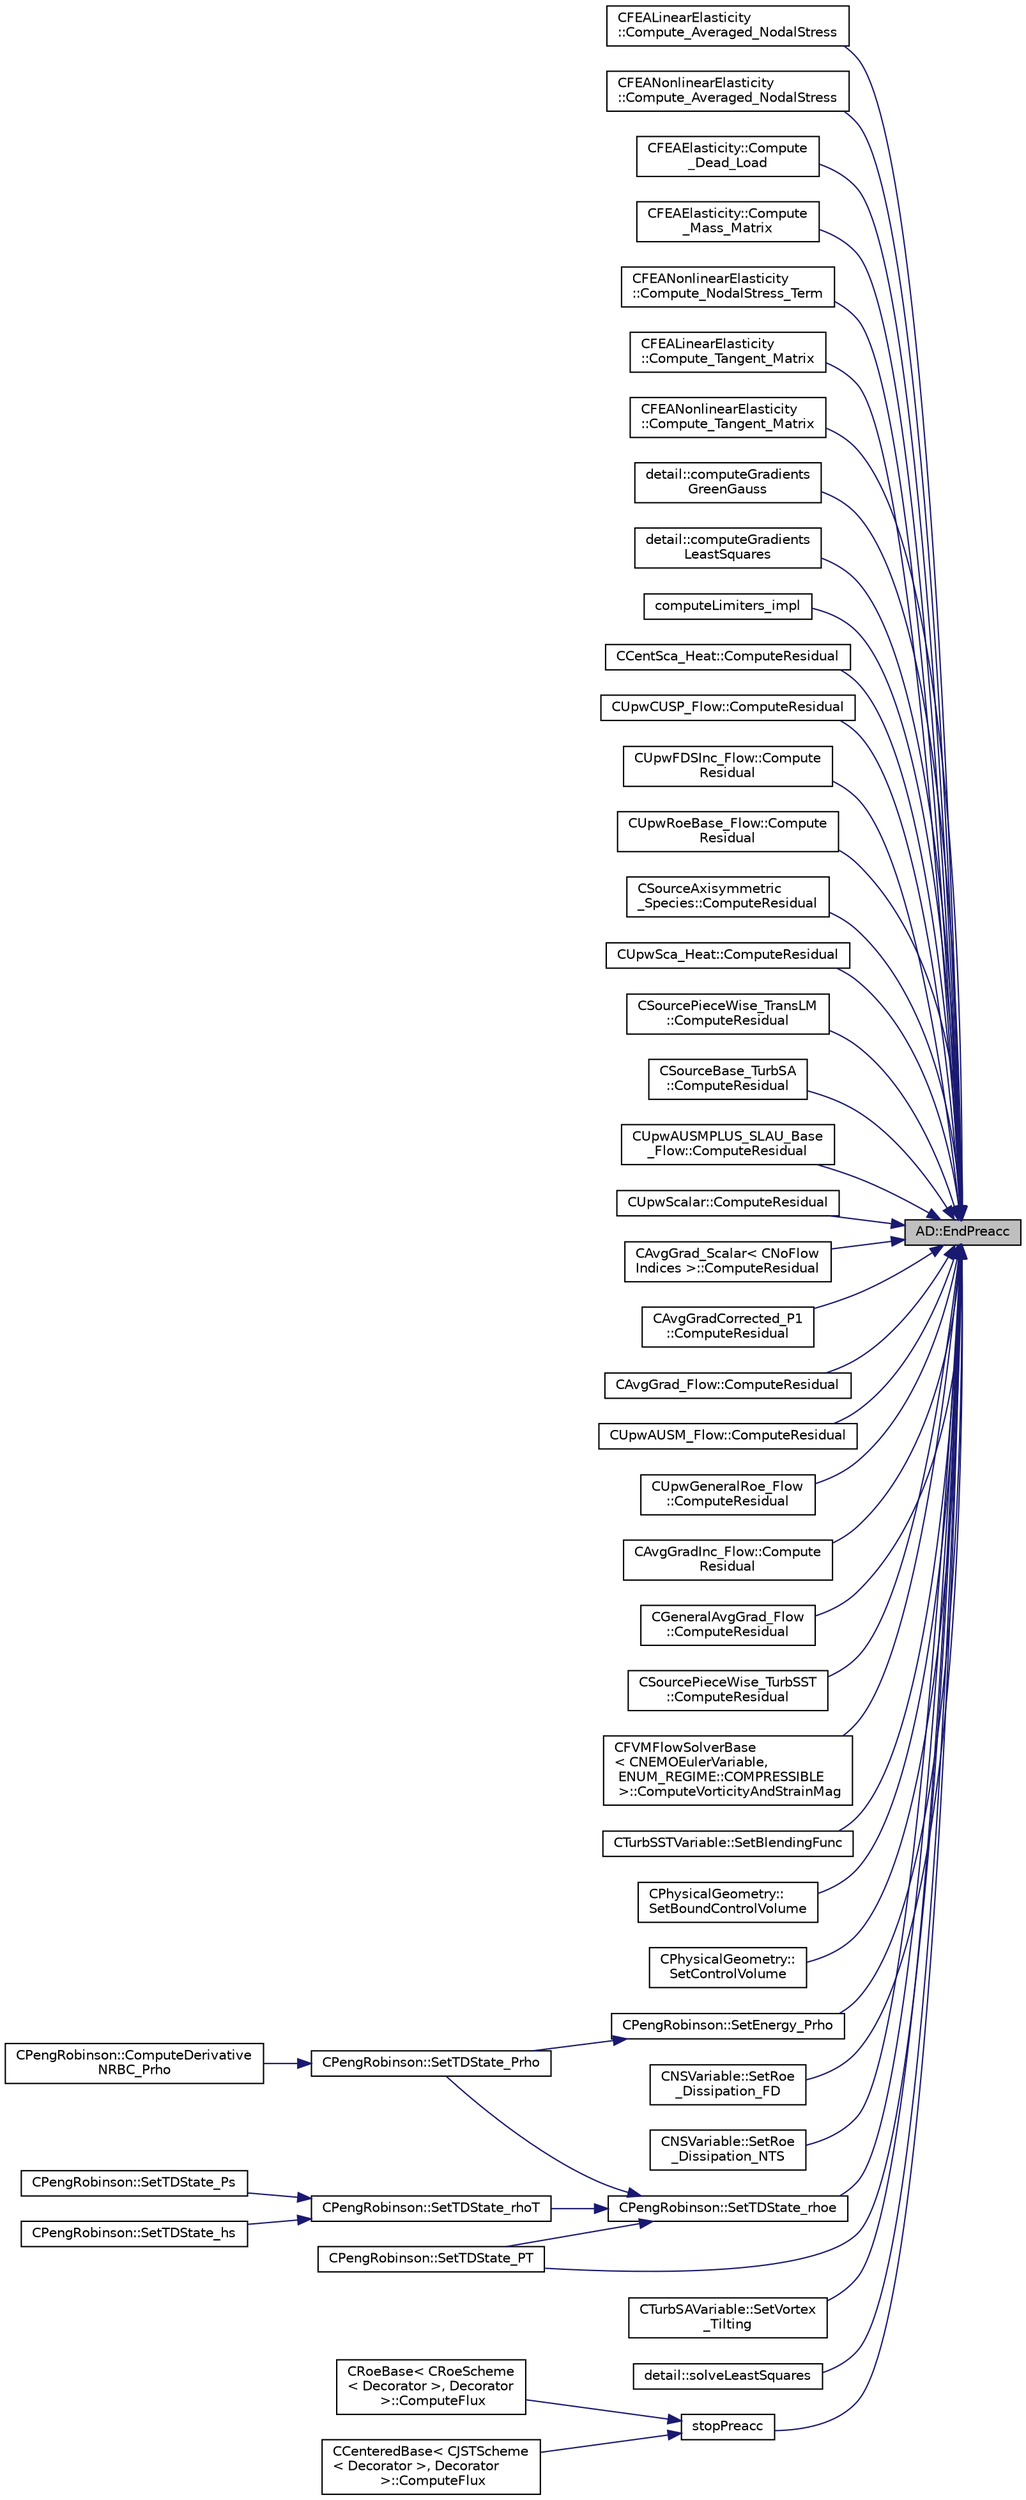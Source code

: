 digraph "AD::EndPreacc"
{
 // LATEX_PDF_SIZE
  edge [fontname="Helvetica",fontsize="10",labelfontname="Helvetica",labelfontsize="10"];
  node [fontname="Helvetica",fontsize="10",shape=record];
  rankdir="RL";
  Node1 [label="AD::EndPreacc",height=0.2,width=0.4,color="black", fillcolor="grey75", style="filled", fontcolor="black",tooltip="Ends a preaccumulation section and computes the local Jacobi matrix of a code section using the varia..."];
  Node1 -> Node2 [dir="back",color="midnightblue",fontsize="10",style="solid",fontname="Helvetica"];
  Node2 [label="CFEALinearElasticity\l::Compute_Averaged_NodalStress",height=0.2,width=0.4,color="black", fillcolor="white", style="filled",URL="$classCFEALinearElasticity.html#a288e8d51aa0dbb19df8abbbbcdbac73d",tooltip="Compute averaged nodal stresses (for post processing)."];
  Node1 -> Node3 [dir="back",color="midnightblue",fontsize="10",style="solid",fontname="Helvetica"];
  Node3 [label="CFEANonlinearElasticity\l::Compute_Averaged_NodalStress",height=0.2,width=0.4,color="black", fillcolor="white", style="filled",URL="$classCFEANonlinearElasticity.html#a5e58a54abd621567a59edb8cf8e1840a",tooltip="Compute averaged nodal stresses (for post processing)."];
  Node1 -> Node4 [dir="back",color="midnightblue",fontsize="10",style="solid",fontname="Helvetica"];
  Node4 [label="CFEAElasticity::Compute\l_Dead_Load",height=0.2,width=0.4,color="black", fillcolor="white", style="filled",URL="$classCFEAElasticity.html#a31ab10608a0f2b45808ee5635f0ec7d5",tooltip="Compute the nodal gravity loads for an element."];
  Node1 -> Node5 [dir="back",color="midnightblue",fontsize="10",style="solid",fontname="Helvetica"];
  Node5 [label="CFEAElasticity::Compute\l_Mass_Matrix",height=0.2,width=0.4,color="black", fillcolor="white", style="filled",URL="$classCFEAElasticity.html#aa915d6053f8f7ea785ce4a44033b3c18",tooltip="Build the mass matrix of an element."];
  Node1 -> Node6 [dir="back",color="midnightblue",fontsize="10",style="solid",fontname="Helvetica"];
  Node6 [label="CFEANonlinearElasticity\l::Compute_NodalStress_Term",height=0.2,width=0.4,color="black", fillcolor="white", style="filled",URL="$classCFEANonlinearElasticity.html#a898db96454279eeab05c6f91408e233c",tooltip="Compute the nodal stress terms for an element."];
  Node1 -> Node7 [dir="back",color="midnightblue",fontsize="10",style="solid",fontname="Helvetica"];
  Node7 [label="CFEALinearElasticity\l::Compute_Tangent_Matrix",height=0.2,width=0.4,color="black", fillcolor="white", style="filled",URL="$classCFEALinearElasticity.html#a294b57499c97b1aeeb60330818f99ca4",tooltip="Build the tangent stiffness matrix of an element."];
  Node1 -> Node8 [dir="back",color="midnightblue",fontsize="10",style="solid",fontname="Helvetica"];
  Node8 [label="CFEANonlinearElasticity\l::Compute_Tangent_Matrix",height=0.2,width=0.4,color="black", fillcolor="white", style="filled",URL="$classCFEANonlinearElasticity.html#a030a902bbc782bab5bcad7479cae99bf",tooltip="Build the tangent stiffness matrix of an element."];
  Node1 -> Node9 [dir="back",color="midnightblue",fontsize="10",style="solid",fontname="Helvetica"];
  Node9 [label="detail::computeGradients\lGreenGauss",height=0.2,width=0.4,color="black", fillcolor="white", style="filled",URL="$group__FvmAlgos.html#ga031dfb21c1777c986ae93d716ec4568b",tooltip="Compute the gradient of a field using the Green-Gauss theorem."];
  Node1 -> Node10 [dir="back",color="midnightblue",fontsize="10",style="solid",fontname="Helvetica"];
  Node10 [label="detail::computeGradients\lLeastSquares",height=0.2,width=0.4,color="black", fillcolor="white", style="filled",URL="$group__FvmAlgos.html#ga186a32bf8b211a50432fe55a6a608c21",tooltip="Compute the gradient of a field using inverse-distance-weighted or unweighted Least-Squares approxima..."];
  Node1 -> Node11 [dir="back",color="midnightblue",fontsize="10",style="solid",fontname="Helvetica"];
  Node11 [label="computeLimiters_impl",height=0.2,width=0.4,color="black", fillcolor="white", style="filled",URL="$group__FvmAlgos.html#ga4639562695f9dc19f098e6d00fcacde1",tooltip="Generic limiter computation for methods based on one limiter value per point (as opposed to one per e..."];
  Node1 -> Node12 [dir="back",color="midnightblue",fontsize="10",style="solid",fontname="Helvetica"];
  Node12 [label="CCentSca_Heat::ComputeResidual",height=0.2,width=0.4,color="black", fillcolor="white", style="filled",URL="$classCCentSca__Heat.html#a42a8f4ee0a3d6b716a66bdd2c604b23a",tooltip="Compute the flow residual using a JST method."];
  Node1 -> Node13 [dir="back",color="midnightblue",fontsize="10",style="solid",fontname="Helvetica"];
  Node13 [label="CUpwCUSP_Flow::ComputeResidual",height=0.2,width=0.4,color="black", fillcolor="white", style="filled",URL="$classCUpwCUSP__Flow.html#a96394dda58bdba5ea3406230d5b924e5",tooltip="Compute the flow residual using a JST method."];
  Node1 -> Node14 [dir="back",color="midnightblue",fontsize="10",style="solid",fontname="Helvetica"];
  Node14 [label="CUpwFDSInc_Flow::Compute\lResidual",height=0.2,width=0.4,color="black", fillcolor="white", style="filled",URL="$classCUpwFDSInc__Flow.html#a8a4008e3d32194e82e74e3607af0deea",tooltip="Compute the upwind flux between two nodes i and j."];
  Node1 -> Node15 [dir="back",color="midnightblue",fontsize="10",style="solid",fontname="Helvetica"];
  Node15 [label="CUpwRoeBase_Flow::Compute\lResidual",height=0.2,width=0.4,color="black", fillcolor="white", style="filled",URL="$classCUpwRoeBase__Flow.html#ae828f7505381432012daa1618ff9f030",tooltip="Compute the flux from node i to node j, part common to most Roe schemes."];
  Node1 -> Node16 [dir="back",color="midnightblue",fontsize="10",style="solid",fontname="Helvetica"];
  Node16 [label="CSourceAxisymmetric\l_Species::ComputeResidual",height=0.2,width=0.4,color="black", fillcolor="white", style="filled",URL="$classCSourceAxisymmetric__Species.html#ad959c3b5e60f5fd9a233a098c91322b5",tooltip="Residual of the axisymmetric source term."];
  Node1 -> Node17 [dir="back",color="midnightblue",fontsize="10",style="solid",fontname="Helvetica"];
  Node17 [label="CUpwSca_Heat::ComputeResidual",height=0.2,width=0.4,color="black", fillcolor="white", style="filled",URL="$classCUpwSca__Heat.html#ad49adf9bdbb8a6bf1d42109f63a29522",tooltip="Compute the scalar upwind flux between two nodes i and j."];
  Node1 -> Node18 [dir="back",color="midnightblue",fontsize="10",style="solid",fontname="Helvetica"];
  Node18 [label="CSourcePieceWise_TransLM\l::ComputeResidual",height=0.2,width=0.4,color="black", fillcolor="white", style="filled",URL="$classCSourcePieceWise__TransLM.html#a4d02bd499be33be05c82bd84d466caac",tooltip="Residual for source term integration."];
  Node1 -> Node19 [dir="back",color="midnightblue",fontsize="10",style="solid",fontname="Helvetica"];
  Node19 [label="CSourceBase_TurbSA\l::ComputeResidual",height=0.2,width=0.4,color="black", fillcolor="white", style="filled",URL="$classCSourceBase__TurbSA.html#a98179f7fb85368f815c070b96774b6de",tooltip="Residual for source term integration."];
  Node1 -> Node20 [dir="back",color="midnightblue",fontsize="10",style="solid",fontname="Helvetica"];
  Node20 [label="CUpwAUSMPLUS_SLAU_Base\l_Flow::ComputeResidual",height=0.2,width=0.4,color="black", fillcolor="white", style="filled",URL="$classCUpwAUSMPLUS__SLAU__Base__Flow.html#a70d144bce6b01b7d0df01a03ac77e500",tooltip="Compute the AUSM+ and SLAU family of schemes."];
  Node1 -> Node21 [dir="back",color="midnightblue",fontsize="10",style="solid",fontname="Helvetica"];
  Node21 [label="CUpwScalar::ComputeResidual",height=0.2,width=0.4,color="black", fillcolor="white", style="filled",URL="$classCUpwScalar.html#af30d3fd2b982ed558923432dfc896ad3",tooltip="Compute the scalar upwind flux between two nodes i and j."];
  Node1 -> Node22 [dir="back",color="midnightblue",fontsize="10",style="solid",fontname="Helvetica"];
  Node22 [label="CAvgGrad_Scalar\< CNoFlow\lIndices \>::ComputeResidual",height=0.2,width=0.4,color="black", fillcolor="white", style="filled",URL="$classCAvgGrad__Scalar.html#a04be01597eab746241e04edf5c00ed0e",tooltip="Compute the viscous residual using an average of gradients without correction."];
  Node1 -> Node23 [dir="back",color="midnightblue",fontsize="10",style="solid",fontname="Helvetica"];
  Node23 [label="CAvgGradCorrected_P1\l::ComputeResidual",height=0.2,width=0.4,color="black", fillcolor="white", style="filled",URL="$classCAvgGradCorrected__P1.html#a8ccfd040b4318f4a3217e0bf76ef018f",tooltip="Compute the viscous residual of the P1 equation."];
  Node1 -> Node24 [dir="back",color="midnightblue",fontsize="10",style="solid",fontname="Helvetica"];
  Node24 [label="CAvgGrad_Flow::ComputeResidual",height=0.2,width=0.4,color="black", fillcolor="white", style="filled",URL="$classCAvgGrad__Flow.html#a24116483420da4c85e134442cbce7590",tooltip="Compute the viscous flow residual using an average of gradients."];
  Node1 -> Node25 [dir="back",color="midnightblue",fontsize="10",style="solid",fontname="Helvetica"];
  Node25 [label="CUpwAUSM_Flow::ComputeResidual",height=0.2,width=0.4,color="black", fillcolor="white", style="filled",URL="$classCUpwAUSM__Flow.html#a792ec6c1b75f7bbacc33566bbe7c0e88",tooltip="Compute the Roe's flux between two nodes i and j."];
  Node1 -> Node26 [dir="back",color="midnightblue",fontsize="10",style="solid",fontname="Helvetica"];
  Node26 [label="CUpwGeneralRoe_Flow\l::ComputeResidual",height=0.2,width=0.4,color="black", fillcolor="white", style="filled",URL="$classCUpwGeneralRoe__Flow.html#ae7835fc0d44bb290bef95f1e5ce3d90f",tooltip="Compute the Roe's flux between two nodes i and j."];
  Node1 -> Node27 [dir="back",color="midnightblue",fontsize="10",style="solid",fontname="Helvetica"];
  Node27 [label="CAvgGradInc_Flow::Compute\lResidual",height=0.2,width=0.4,color="black", fillcolor="white", style="filled",URL="$classCAvgGradInc__Flow.html#a01d7de2a96934050c3cc1ccda489dd0c",tooltip="Compute the viscous flow residual using an average of gradients."];
  Node1 -> Node28 [dir="back",color="midnightblue",fontsize="10",style="solid",fontname="Helvetica"];
  Node28 [label="CGeneralAvgGrad_Flow\l::ComputeResidual",height=0.2,width=0.4,color="black", fillcolor="white", style="filled",URL="$classCGeneralAvgGrad__Flow.html#af77f9f862b6b097256d3521a829e97d9",tooltip="Compute the viscous flow residual using an average of gradients."];
  Node1 -> Node29 [dir="back",color="midnightblue",fontsize="10",style="solid",fontname="Helvetica"];
  Node29 [label="CSourcePieceWise_TurbSST\l::ComputeResidual",height=0.2,width=0.4,color="black", fillcolor="white", style="filled",URL="$classCSourcePieceWise__TurbSST.html#a6d1441810be5842a599a57908180032c",tooltip="Residual for source term integration."];
  Node1 -> Node30 [dir="back",color="midnightblue",fontsize="10",style="solid",fontname="Helvetica"];
  Node30 [label="CFVMFlowSolverBase\l\< CNEMOEulerVariable,\l ENUM_REGIME::COMPRESSIBLE\l \>::ComputeVorticityAndStrainMag",height=0.2,width=0.4,color="black", fillcolor="white", style="filled",URL="$classCFVMFlowSolverBase.html#af84f9a0d4de3df7d82cef37eae94f739",tooltip="Evaluate the vorticity and strain rate magnitude."];
  Node1 -> Node31 [dir="back",color="midnightblue",fontsize="10",style="solid",fontname="Helvetica"];
  Node31 [label="CTurbSSTVariable::SetBlendingFunc",height=0.2,width=0.4,color="black", fillcolor="white", style="filled",URL="$classCTurbSSTVariable.html#aaf713bb15dedbd5f4b09df84f5d501cf",tooltip="Set the blending function for the blending of k-w and k-eps."];
  Node1 -> Node32 [dir="back",color="midnightblue",fontsize="10",style="solid",fontname="Helvetica"];
  Node32 [label="CPhysicalGeometry::\lSetBoundControlVolume",height=0.2,width=0.4,color="black", fillcolor="white", style="filled",URL="$classCPhysicalGeometry.html#a6767e6f3fec7bdb037a3add63e93395d",tooltip="Set boundary vertex structure of the control volume."];
  Node1 -> Node33 [dir="back",color="midnightblue",fontsize="10",style="solid",fontname="Helvetica"];
  Node33 [label="CPhysicalGeometry::\lSetControlVolume",height=0.2,width=0.4,color="black", fillcolor="white", style="filled",URL="$classCPhysicalGeometry.html#a0111aae7c2041c5c58b183bd337cdee6",tooltip="Set the edge structure of the control volume."];
  Node1 -> Node34 [dir="back",color="midnightblue",fontsize="10",style="solid",fontname="Helvetica"];
  Node34 [label="CPengRobinson::SetEnergy_Prho",height=0.2,width=0.4,color="black", fillcolor="white", style="filled",URL="$classCPengRobinson.html#af378e5d2f6b426a1e4735b2be8bf6654",tooltip="Set the Dimensionless Energy using Pressure and Density."];
  Node34 -> Node35 [dir="back",color="midnightblue",fontsize="10",style="solid",fontname="Helvetica"];
  Node35 [label="CPengRobinson::SetTDState_Prho",height=0.2,width=0.4,color="black", fillcolor="white", style="filled",URL="$classCPengRobinson.html#ae30277cdfc4a369da21988eb3c7fe235",tooltip="Set the Dimensionless State using Pressure and Density."];
  Node35 -> Node36 [dir="back",color="midnightblue",fontsize="10",style="solid",fontname="Helvetica"];
  Node36 [label="CPengRobinson::ComputeDerivative\lNRBC_Prho",height=0.2,width=0.4,color="black", fillcolor="white", style="filled",URL="$classCPengRobinson.html#acfedb20086ab07a828a8b5bcfe91aab0",tooltip="compute some derivatives of enthalpy and entropy needed for subsonic inflow BC"];
  Node1 -> Node37 [dir="back",color="midnightblue",fontsize="10",style="solid",fontname="Helvetica"];
  Node37 [label="CNSVariable::SetRoe\l_Dissipation_FD",height=0.2,width=0.4,color="black", fillcolor="white", style="filled",URL="$classCNSVariable.html#a71e190265f85ef8f0cb414275dba59f7",tooltip="Set the new solution for Roe Dissipation."];
  Node1 -> Node38 [dir="back",color="midnightblue",fontsize="10",style="solid",fontname="Helvetica"];
  Node38 [label="CNSVariable::SetRoe\l_Dissipation_NTS",height=0.2,width=0.4,color="black", fillcolor="white", style="filled",URL="$classCNSVariable.html#ae8391103a386186f112deaa91e04cee7",tooltip="Set the new solution for Roe Dissipation."];
  Node1 -> Node39 [dir="back",color="midnightblue",fontsize="10",style="solid",fontname="Helvetica"];
  Node39 [label="CPengRobinson::SetTDState_PT",height=0.2,width=0.4,color="black", fillcolor="white", style="filled",URL="$classCPengRobinson.html#ac17b82e23de9fc2fcd4e4ea4fa410b57",tooltip="Set the Dimensionless State using Pressure and Temperature."];
  Node1 -> Node40 [dir="back",color="midnightblue",fontsize="10",style="solid",fontname="Helvetica"];
  Node40 [label="CPengRobinson::SetTDState_rhoe",height=0.2,width=0.4,color="black", fillcolor="white", style="filled",URL="$classCPengRobinson.html#a5699a7f9a5a5f8a6bb8d90b0cd216c7d",tooltip="Set the Dimensionless State using Density and Internal Energy."];
  Node40 -> Node35 [dir="back",color="midnightblue",fontsize="10",style="solid",fontname="Helvetica"];
  Node40 -> Node39 [dir="back",color="midnightblue",fontsize="10",style="solid",fontname="Helvetica"];
  Node40 -> Node41 [dir="back",color="midnightblue",fontsize="10",style="solid",fontname="Helvetica"];
  Node41 [label="CPengRobinson::SetTDState_rhoT",height=0.2,width=0.4,color="black", fillcolor="white", style="filled",URL="$classCPengRobinson.html#a72c901fe82cb7fe63df2b185c9a2a5dc",tooltip="virtual member that would be different for each gas model implemented"];
  Node41 -> Node42 [dir="back",color="midnightblue",fontsize="10",style="solid",fontname="Helvetica"];
  Node42 [label="CPengRobinson::SetTDState_hs",height=0.2,width=0.4,color="black", fillcolor="white", style="filled",URL="$classCPengRobinson.html#a904a269891a9c1bc9275a1d0619d24c4",tooltip="virtual member that would be different for each gas model implemented"];
  Node41 -> Node43 [dir="back",color="midnightblue",fontsize="10",style="solid",fontname="Helvetica"];
  Node43 [label="CPengRobinson::SetTDState_Ps",height=0.2,width=0.4,color="black", fillcolor="white", style="filled",URL="$classCPengRobinson.html#a63fdf3cb25aacb491f24b0ddbc2bab41",tooltip="Set the Dimensionless State using Pressure and Entropy."];
  Node1 -> Node44 [dir="back",color="midnightblue",fontsize="10",style="solid",fontname="Helvetica"];
  Node44 [label="CTurbSAVariable::SetVortex\l_Tilting",height=0.2,width=0.4,color="black", fillcolor="white", style="filled",URL="$classCTurbSAVariable.html#a3cb17c734baf7ecff3cc72eccb53c0ee",tooltip="Set the vortex tilting measure for computation of the EDDES length scale."];
  Node1 -> Node45 [dir="back",color="midnightblue",fontsize="10",style="solid",fontname="Helvetica"];
  Node45 [label="detail::solveLeastSquares",height=0.2,width=0.4,color="black", fillcolor="white", style="filled",URL="$group__FvmAlgos.html#ga9958d5c208f07e6c16cc9951f3d3d68f",tooltip="Solve the least-squares problem for one point."];
  Node1 -> Node46 [dir="back",color="midnightblue",fontsize="10",style="solid",fontname="Helvetica"];
  Node46 [label="stopPreacc",height=0.2,width=0.4,color="black", fillcolor="white", style="filled",URL="$util_8hpp.html#a968e7303e4aeb173ec96abeabc5ae2ce",tooltip="Stop the AD preaccumulation."];
  Node46 -> Node47 [dir="back",color="midnightblue",fontsize="10",style="solid",fontname="Helvetica"];
  Node47 [label="CCenteredBase\< CJSTScheme\l\< Decorator \>, Decorator\l \>::ComputeFlux",height=0.2,width=0.4,color="black", fillcolor="white", style="filled",URL="$classCCenteredBase.html#ac9b1510a81f92bcdc4c319b415d1ea82",tooltip="Implementation of the base centered flux."];
  Node46 -> Node48 [dir="back",color="midnightblue",fontsize="10",style="solid",fontname="Helvetica"];
  Node48 [label="CRoeBase\< CRoeScheme\l\< Decorator \>, Decorator\l \>::ComputeFlux",height=0.2,width=0.4,color="black", fillcolor="white", style="filled",URL="$classCRoeBase.html#a66014e97b96e951548712bc65bb2857e",tooltip="Implementation of the base Roe flux."];
}

